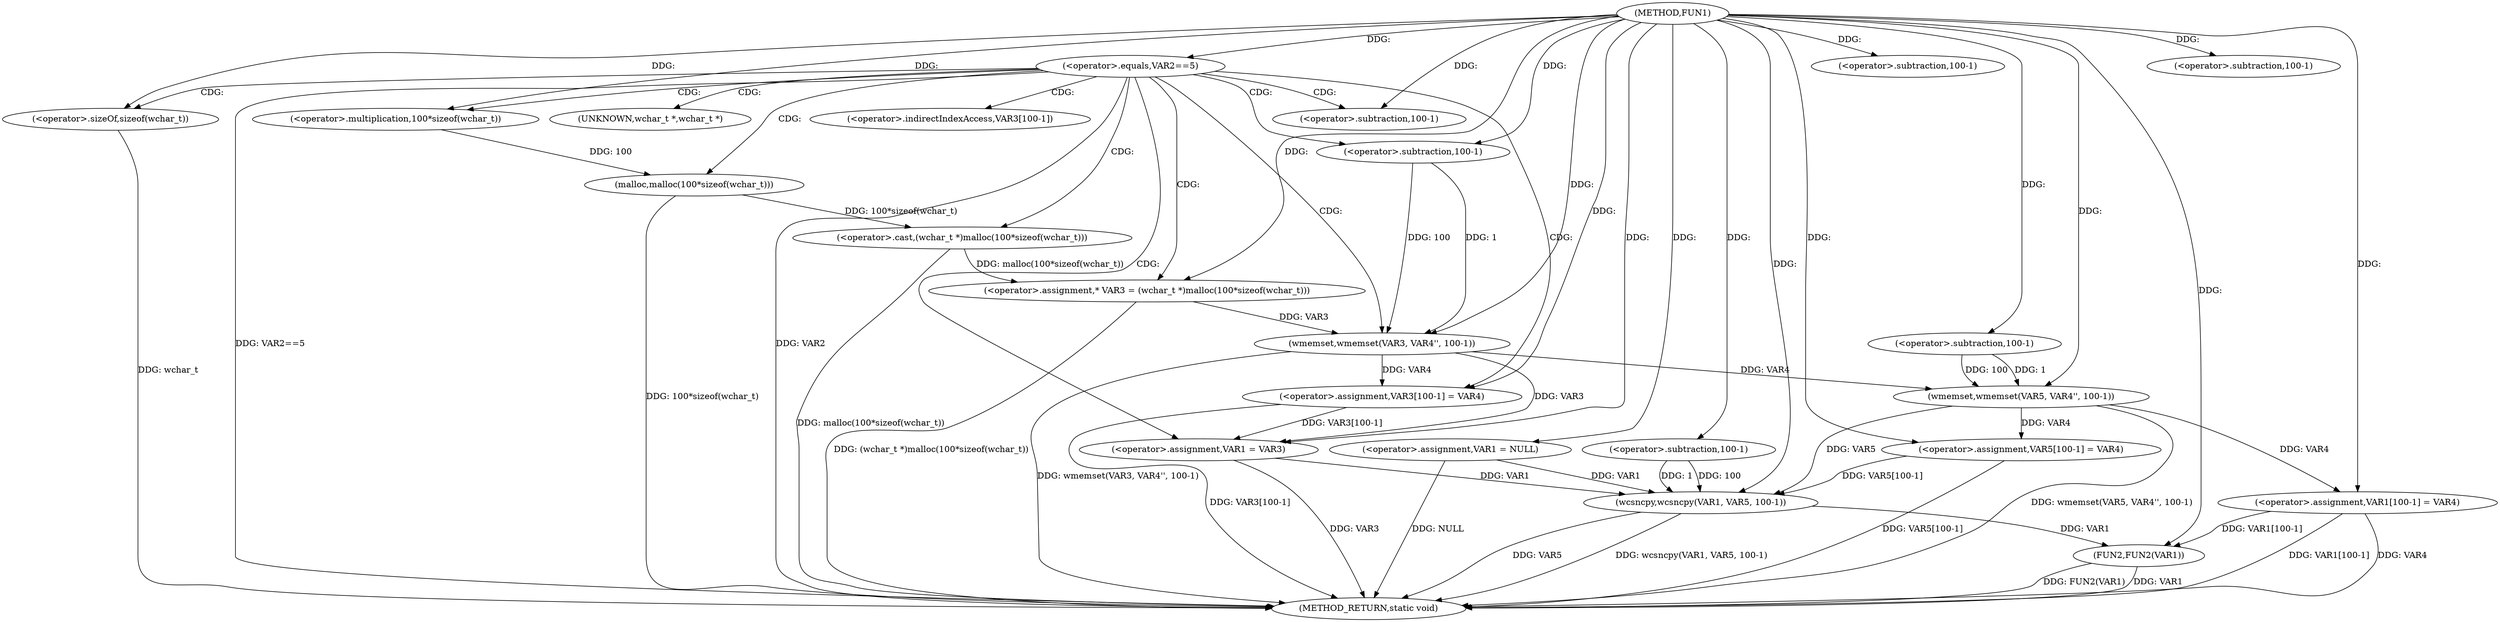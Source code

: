 digraph FUN1 {  
"1000100" [label = "(METHOD,FUN1)" ]
"1000168" [label = "(METHOD_RETURN,static void)" ]
"1000103" [label = "(<operator>.assignment,VAR1 = NULL)" ]
"1000107" [label = "(<operator>.equals,VAR2==5)" ]
"1000113" [label = "(<operator>.assignment,* VAR3 = (wchar_t *)malloc(100*sizeof(wchar_t)))" ]
"1000115" [label = "(<operator>.cast,(wchar_t *)malloc(100*sizeof(wchar_t)))" ]
"1000117" [label = "(malloc,malloc(100*sizeof(wchar_t)))" ]
"1000118" [label = "(<operator>.multiplication,100*sizeof(wchar_t))" ]
"1000120" [label = "(<operator>.sizeOf,sizeof(wchar_t))" ]
"1000122" [label = "(wmemset,wmemset(VAR3, VAR4'', 100-1))" ]
"1000125" [label = "(<operator>.subtraction,100-1)" ]
"1000128" [label = "(<operator>.assignment,VAR3[100-1] = VAR4)" ]
"1000131" [label = "(<operator>.subtraction,100-1)" ]
"1000135" [label = "(<operator>.assignment,VAR1 = VAR3)" ]
"1000140" [label = "(wmemset,wmemset(VAR5, VAR4'', 100-1))" ]
"1000143" [label = "(<operator>.subtraction,100-1)" ]
"1000146" [label = "(<operator>.assignment,VAR5[100-1] = VAR4)" ]
"1000149" [label = "(<operator>.subtraction,100-1)" ]
"1000153" [label = "(wcsncpy,wcsncpy(VAR1, VAR5, 100-1))" ]
"1000156" [label = "(<operator>.subtraction,100-1)" ]
"1000159" [label = "(<operator>.assignment,VAR1[100-1] = VAR4)" ]
"1000162" [label = "(<operator>.subtraction,100-1)" ]
"1000166" [label = "(FUN2,FUN2(VAR1))" ]
"1000116" [label = "(UNKNOWN,wchar_t *,wchar_t *)" ]
"1000129" [label = "(<operator>.indirectIndexAccess,VAR3[100-1])" ]
  "1000107" -> "1000168"  [ label = "DDG: VAR2"] 
  "1000107" -> "1000168"  [ label = "DDG: VAR2==5"] 
  "1000103" -> "1000168"  [ label = "DDG: NULL"] 
  "1000159" -> "1000168"  [ label = "DDG: VAR1[100-1]"] 
  "1000153" -> "1000168"  [ label = "DDG: wcsncpy(VAR1, VAR5, 100-1)"] 
  "1000117" -> "1000168"  [ label = "DDG: 100*sizeof(wchar_t)"] 
  "1000122" -> "1000168"  [ label = "DDG: wmemset(VAR3, VAR4'', 100-1)"] 
  "1000146" -> "1000168"  [ label = "DDG: VAR5[100-1]"] 
  "1000135" -> "1000168"  [ label = "DDG: VAR3"] 
  "1000159" -> "1000168"  [ label = "DDG: VAR4"] 
  "1000115" -> "1000168"  [ label = "DDG: malloc(100*sizeof(wchar_t))"] 
  "1000166" -> "1000168"  [ label = "DDG: FUN2(VAR1)"] 
  "1000140" -> "1000168"  [ label = "DDG: wmemset(VAR5, VAR4'', 100-1)"] 
  "1000128" -> "1000168"  [ label = "DDG: VAR3[100-1]"] 
  "1000153" -> "1000168"  [ label = "DDG: VAR5"] 
  "1000166" -> "1000168"  [ label = "DDG: VAR1"] 
  "1000113" -> "1000168"  [ label = "DDG: (wchar_t *)malloc(100*sizeof(wchar_t))"] 
  "1000120" -> "1000168"  [ label = "DDG: wchar_t"] 
  "1000100" -> "1000103"  [ label = "DDG: "] 
  "1000100" -> "1000107"  [ label = "DDG: "] 
  "1000115" -> "1000113"  [ label = "DDG: malloc(100*sizeof(wchar_t))"] 
  "1000100" -> "1000113"  [ label = "DDG: "] 
  "1000117" -> "1000115"  [ label = "DDG: 100*sizeof(wchar_t)"] 
  "1000118" -> "1000117"  [ label = "DDG: 100"] 
  "1000100" -> "1000118"  [ label = "DDG: "] 
  "1000100" -> "1000120"  [ label = "DDG: "] 
  "1000113" -> "1000122"  [ label = "DDG: VAR3"] 
  "1000100" -> "1000122"  [ label = "DDG: "] 
  "1000125" -> "1000122"  [ label = "DDG: 100"] 
  "1000125" -> "1000122"  [ label = "DDG: 1"] 
  "1000100" -> "1000125"  [ label = "DDG: "] 
  "1000122" -> "1000128"  [ label = "DDG: VAR4"] 
  "1000100" -> "1000128"  [ label = "DDG: "] 
  "1000100" -> "1000131"  [ label = "DDG: "] 
  "1000122" -> "1000135"  [ label = "DDG: VAR3"] 
  "1000128" -> "1000135"  [ label = "DDG: VAR3[100-1]"] 
  "1000100" -> "1000135"  [ label = "DDG: "] 
  "1000100" -> "1000140"  [ label = "DDG: "] 
  "1000122" -> "1000140"  [ label = "DDG: VAR4"] 
  "1000143" -> "1000140"  [ label = "DDG: 100"] 
  "1000143" -> "1000140"  [ label = "DDG: 1"] 
  "1000100" -> "1000143"  [ label = "DDG: "] 
  "1000140" -> "1000146"  [ label = "DDG: VAR4"] 
  "1000100" -> "1000146"  [ label = "DDG: "] 
  "1000100" -> "1000149"  [ label = "DDG: "] 
  "1000103" -> "1000153"  [ label = "DDG: VAR1"] 
  "1000135" -> "1000153"  [ label = "DDG: VAR1"] 
  "1000100" -> "1000153"  [ label = "DDG: "] 
  "1000140" -> "1000153"  [ label = "DDG: VAR5"] 
  "1000146" -> "1000153"  [ label = "DDG: VAR5[100-1]"] 
  "1000156" -> "1000153"  [ label = "DDG: 100"] 
  "1000156" -> "1000153"  [ label = "DDG: 1"] 
  "1000100" -> "1000156"  [ label = "DDG: "] 
  "1000100" -> "1000159"  [ label = "DDG: "] 
  "1000140" -> "1000159"  [ label = "DDG: VAR4"] 
  "1000100" -> "1000162"  [ label = "DDG: "] 
  "1000159" -> "1000166"  [ label = "DDG: VAR1[100-1]"] 
  "1000153" -> "1000166"  [ label = "DDG: VAR1"] 
  "1000100" -> "1000166"  [ label = "DDG: "] 
  "1000107" -> "1000125"  [ label = "CDG: "] 
  "1000107" -> "1000116"  [ label = "CDG: "] 
  "1000107" -> "1000131"  [ label = "CDG: "] 
  "1000107" -> "1000120"  [ label = "CDG: "] 
  "1000107" -> "1000117"  [ label = "CDG: "] 
  "1000107" -> "1000113"  [ label = "CDG: "] 
  "1000107" -> "1000128"  [ label = "CDG: "] 
  "1000107" -> "1000129"  [ label = "CDG: "] 
  "1000107" -> "1000135"  [ label = "CDG: "] 
  "1000107" -> "1000115"  [ label = "CDG: "] 
  "1000107" -> "1000118"  [ label = "CDG: "] 
  "1000107" -> "1000122"  [ label = "CDG: "] 
}
